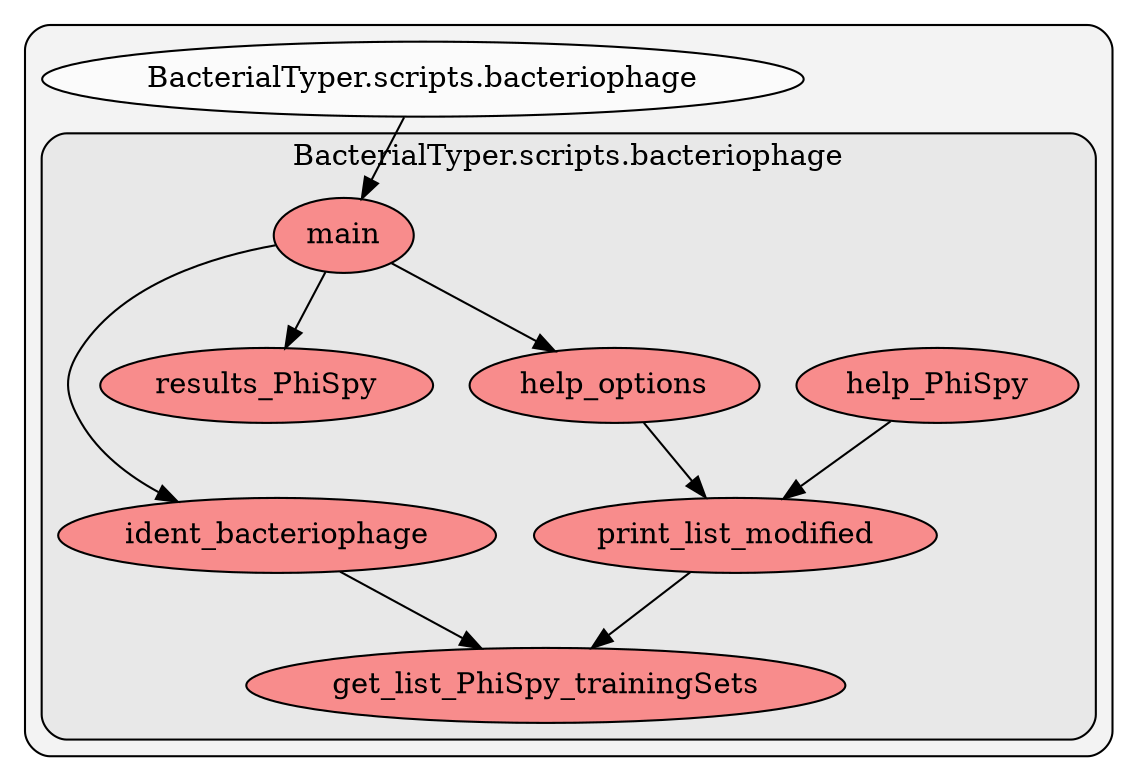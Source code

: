 digraph G {
    graph [rankdir=TB, clusterrank="local"];
    subgraph cluster_G {

        graph [style="filled,rounded",fillcolor="#80808018", label=""];
        BacterialTyper__scripts__bacteriophage [label="BacterialTyper.scripts.bacteriophage", style="filled", fillcolor="#ffffffb2", fontcolor="#000000", group="0"];
        subgraph cluster_BacterialTyper__scripts__bacteriophage {

            graph [style="filled,rounded",fillcolor="#80808018", label="BacterialTyper.scripts.bacteriophage"];
            BacterialTyper__scripts__bacteriophage__get_list_PhiSpy_trainingSets [label="get_list_PhiSpy_trainingSets", style="filled", fillcolor="#ff6565b2", fontcolor="#000000", group="0"];
        }
        subgraph cluster_BacterialTyper__scripts__bacteriophage {

            graph [style="filled,rounded",fillcolor="#80808018", label="BacterialTyper.scripts.bacteriophage"];
            BacterialTyper__scripts__bacteriophage__help_PhiSpy [label="help_PhiSpy", style="filled", fillcolor="#ff6565b2", fontcolor="#000000", group="0"];
        }
        subgraph cluster_BacterialTyper__scripts__bacteriophage {

            graph [style="filled,rounded",fillcolor="#80808018", label="BacterialTyper.scripts.bacteriophage"];
            BacterialTyper__scripts__bacteriophage__help_options [label="help_options", style="filled", fillcolor="#ff6565b2", fontcolor="#000000", group="0"];
        }
        subgraph cluster_BacterialTyper__scripts__bacteriophage {

            graph [style="filled,rounded",fillcolor="#80808018", label="BacterialTyper.scripts.bacteriophage"];
            BacterialTyper__scripts__bacteriophage__ident_bacteriophage [label="ident_bacteriophage", style="filled", fillcolor="#ff6565b2", fontcolor="#000000", group="0"];
        }
        subgraph cluster_BacterialTyper__scripts__bacteriophage {

            graph [style="filled,rounded",fillcolor="#80808018", label="BacterialTyper.scripts.bacteriophage"];
            BacterialTyper__scripts__bacteriophage__main [label="main", style="filled", fillcolor="#ff6565b2", fontcolor="#000000", group="0"];
        }
        subgraph cluster_BacterialTyper__scripts__bacteriophage {

            graph [style="filled,rounded",fillcolor="#80808018", label="BacterialTyper.scripts.bacteriophage"];
            BacterialTyper__scripts__bacteriophage__print_list_modified [label="print_list_modified", style="filled", fillcolor="#ff6565b2", fontcolor="#000000", group="0"];
        }
        subgraph cluster_BacterialTyper__scripts__bacteriophage {

            graph [style="filled,rounded",fillcolor="#80808018", label="BacterialTyper.scripts.bacteriophage"];
            BacterialTyper__scripts__bacteriophage__results_PhiSpy [label="results_PhiSpy", style="filled", fillcolor="#ff6565b2", fontcolor="#000000", group="0"];
        }
    }
        BacterialTyper__scripts__bacteriophage -> BacterialTyper__scripts__bacteriophage__main [style="solid", color="#000000"];
        BacterialTyper__scripts__bacteriophage__ident_bacteriophage -> BacterialTyper__scripts__bacteriophage__get_list_PhiSpy_trainingSets [style="solid", color="#000000"];
        BacterialTyper__scripts__bacteriophage__print_list_modified -> BacterialTyper__scripts__bacteriophage__get_list_PhiSpy_trainingSets [style="solid", color="#000000"];
        BacterialTyper__scripts__bacteriophage__help_PhiSpy -> BacterialTyper__scripts__bacteriophage__print_list_modified [style="solid", color="#000000"];
        BacterialTyper__scripts__bacteriophage__help_options -> BacterialTyper__scripts__bacteriophage__print_list_modified [style="solid", color="#000000"];
        BacterialTyper__scripts__bacteriophage__main -> BacterialTyper__scripts__bacteriophage__results_PhiSpy [style="solid", color="#000000"];
        BacterialTyper__scripts__bacteriophage__main -> BacterialTyper__scripts__bacteriophage__help_options [style="solid", color="#000000"];
        BacterialTyper__scripts__bacteriophage__main -> BacterialTyper__scripts__bacteriophage__ident_bacteriophage [style="solid", color="#000000"];
    }
